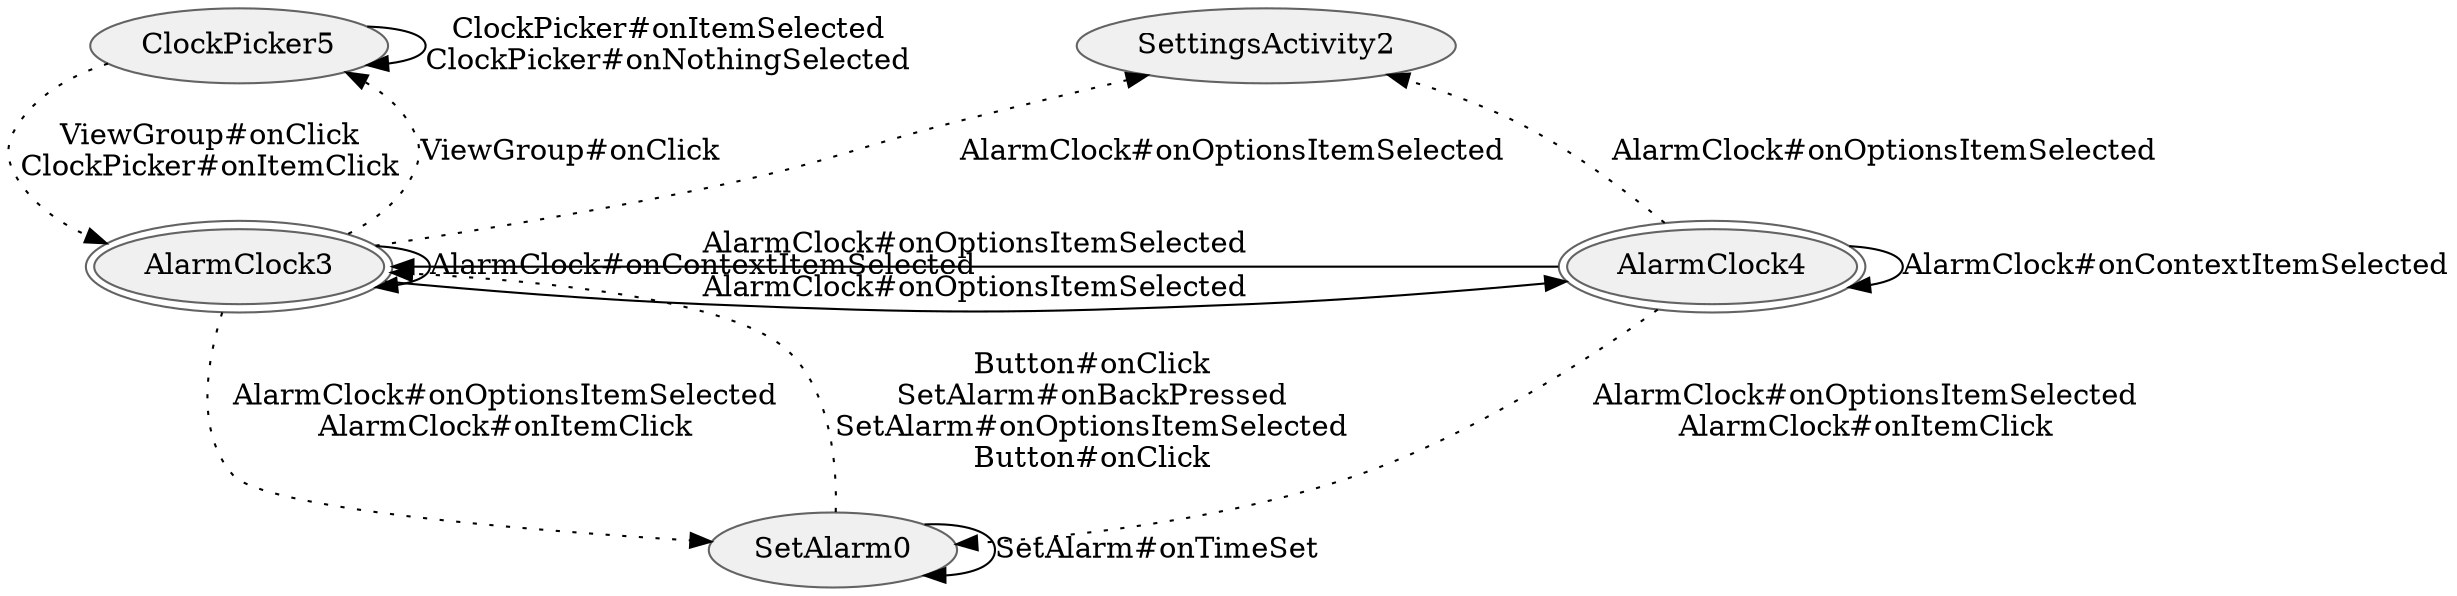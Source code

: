 digraph {
fontname="Helvetica";
node[style="filled,solid", colorscheme=greys3, fillcolor=1, color=3];

SetAlarm0;
AlarmClock3[peripheries=2];
AlarmClock4[peripheries=2];
ClockPicker5;

SettingsActivity2;


SetAlarm0 -> SetAlarm0[label="SetAlarm#onTimeSet"];

SetAlarm0 -> AlarmClock3[label="Button#onClick
SetAlarm#onBackPressed
SetAlarm#onOptionsItemSelected
Button#onClick",style=dotted];


AlarmClock4 -> SetAlarm0[label="AlarmClock#onOptionsItemSelected
AlarmClock#onItemClick",style=dotted];
AlarmClock4 -> AlarmClock4[label="AlarmClock#onContextItemSelected"];
AlarmClock4 -> SettingsActivity2[label="AlarmClock#onOptionsItemSelected",style=dotted];

AlarmClock4 -> AlarmClock3[label="AlarmClock#onOptionsItemSelected"];
AlarmClock3 -> AlarmClock4[label="AlarmClock#onOptionsItemSelected"];

AlarmClock3 -> SetAlarm0[label="AlarmClock#onOptionsItemSelected
AlarmClock#onItemClick",style=dotted];
AlarmClock3 -> AlarmClock3[label="AlarmClock#onContextItemSelected"];
AlarmClock3 -> ClockPicker5[label="ViewGroup#onClick",style=dotted];
AlarmClock3 -> SettingsActivity2[label="AlarmClock#onOptionsItemSelected",style=dotted];
ClockPicker5 -> AlarmClock3[label="ViewGroup#onClick
ClockPicker#onItemClick",style=dotted];


ClockPicker5 -> ClockPicker5[label="ClockPicker#onItemSelected
ClockPicker#onNothingSelected"];


{rank=min;  SettingsActivity2 ClockPicker5}
{rank=same; AlarmClock3 AlarmClock4}
{rank=max;  SetAlarm0}
}